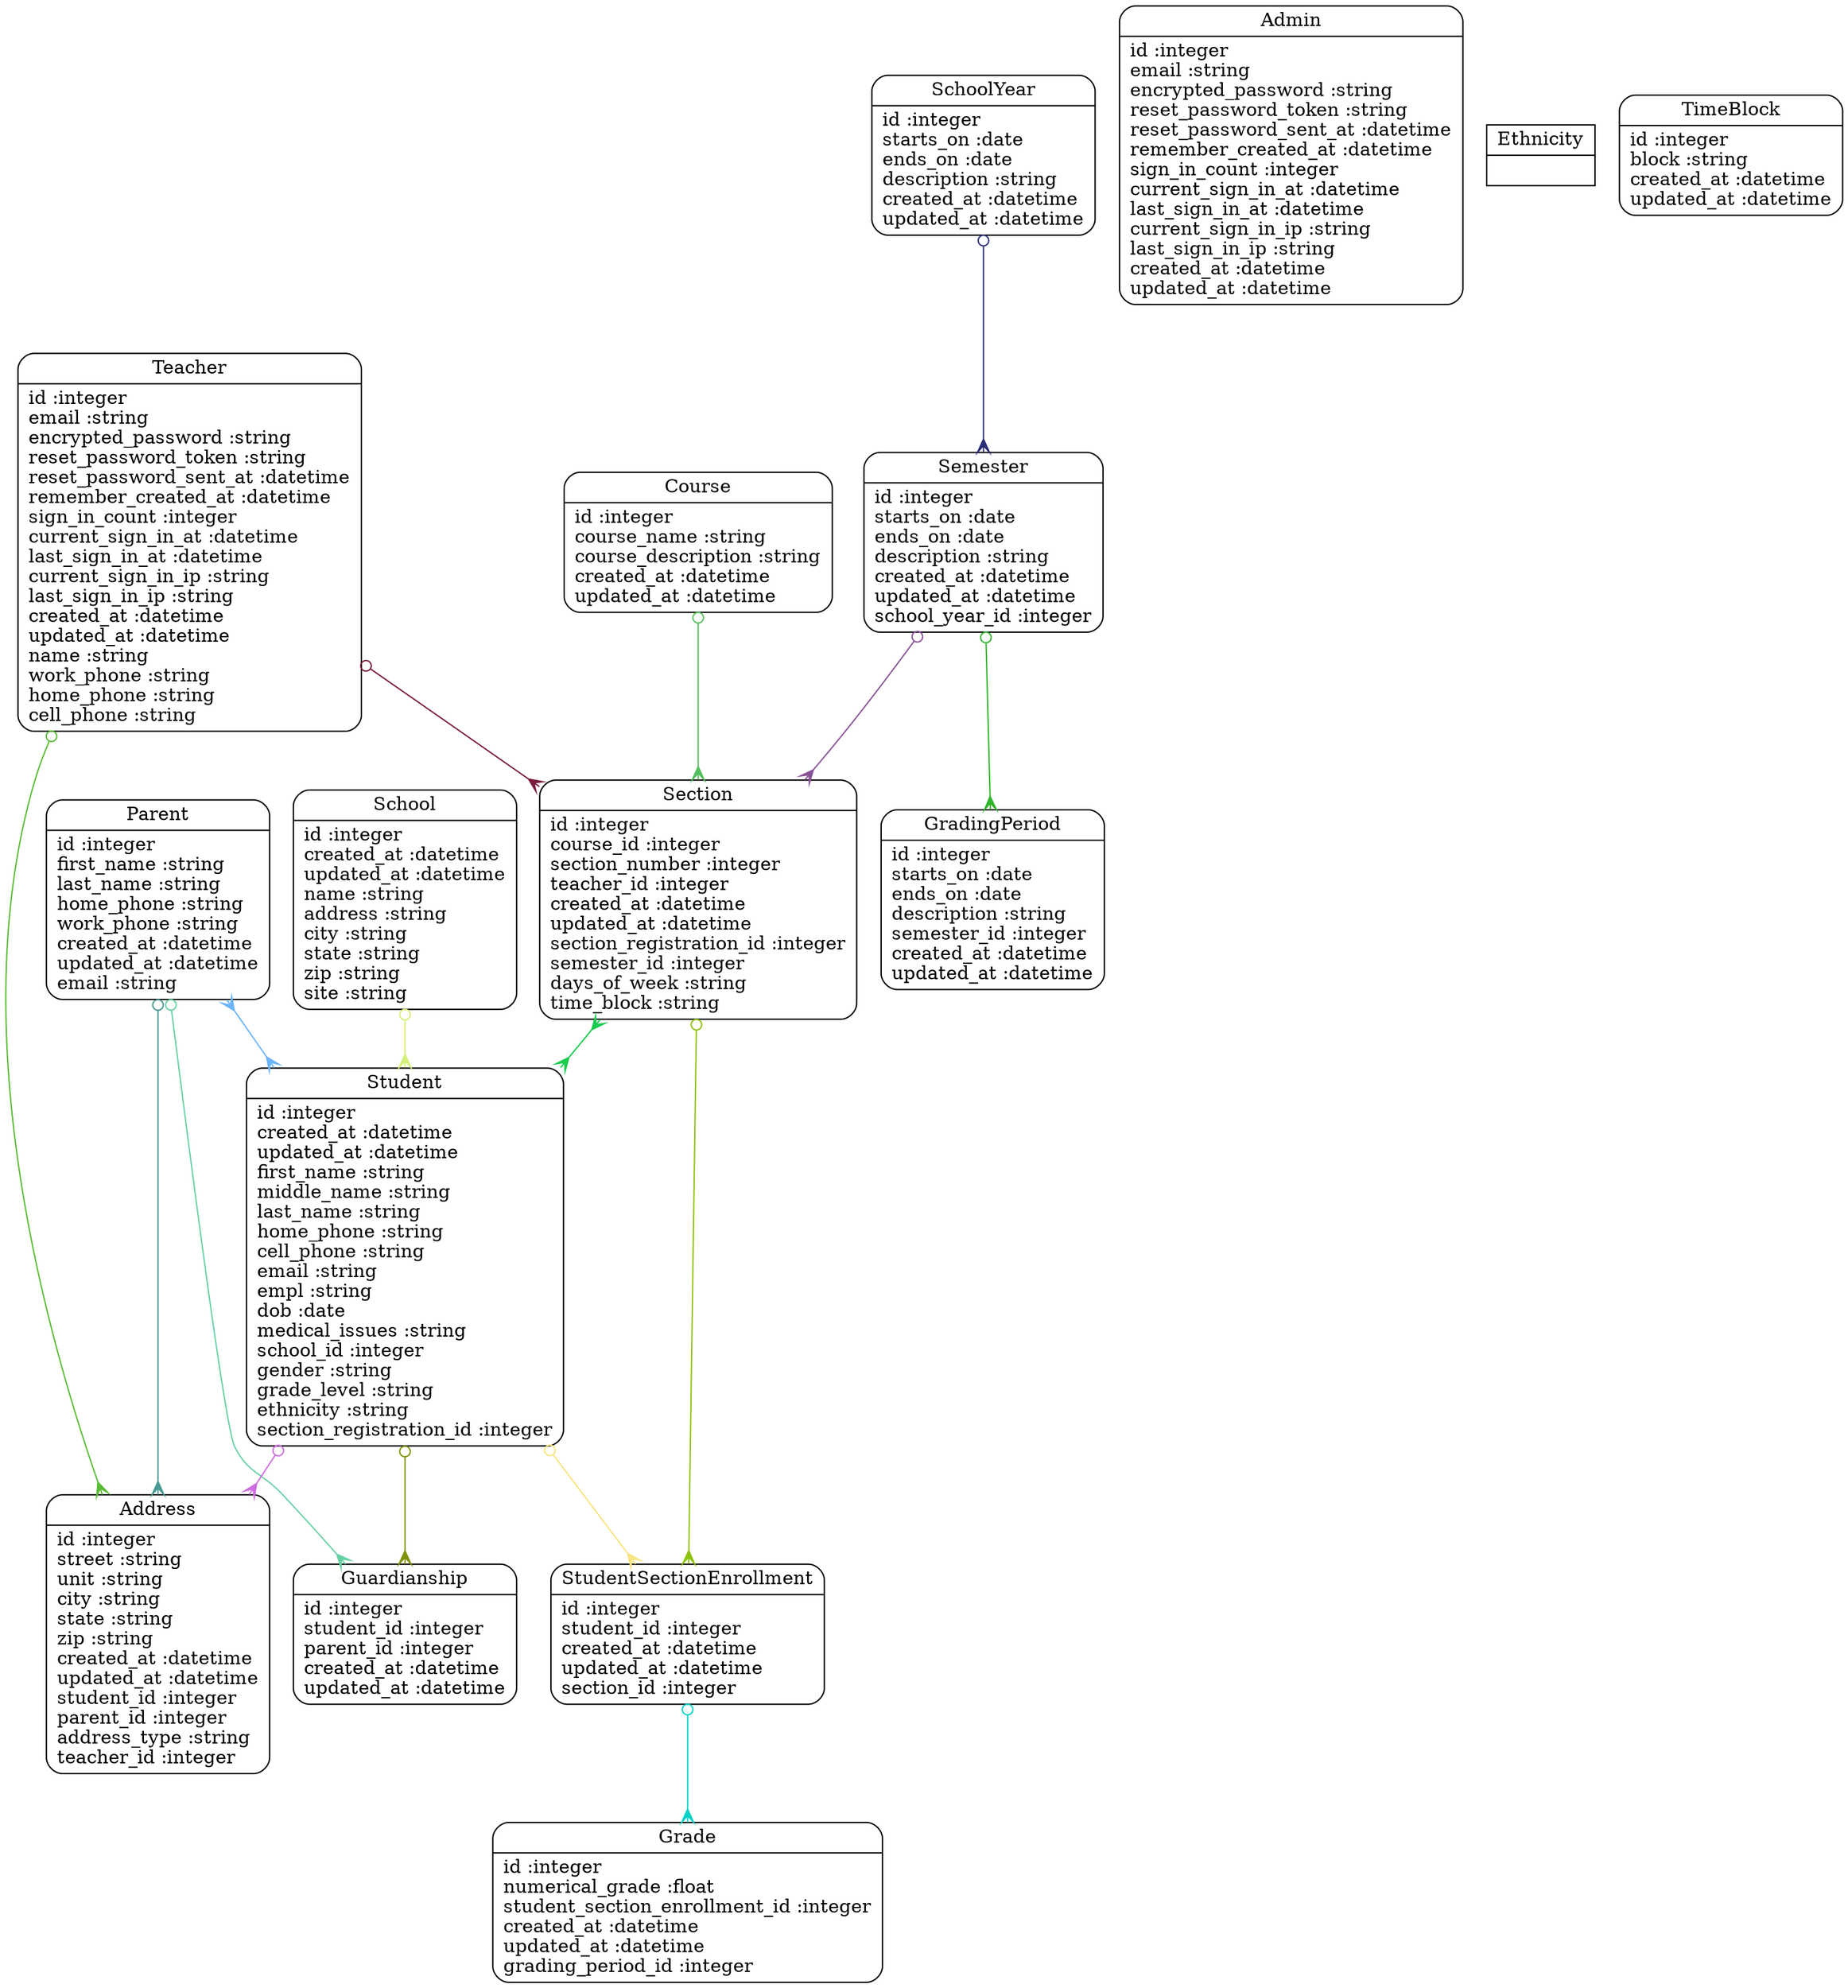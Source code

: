 digraph models_diagram {
	graph[overlap=false, splines=true]
	"Address" [shape=Mrecord, label="{Address|id :integer\lstreet :string\lunit :string\lcity :string\lstate :string\lzip :string\lcreated_at :datetime\lupdated_at :datetime\lstudent_id :integer\lparent_id :integer\laddress_type :string\lteacher_id :integer\l}"]
	"Admin" [shape=Mrecord, label="{Admin|id :integer\lemail :string\lencrypted_password :string\lreset_password_token :string\lreset_password_sent_at :datetime\lremember_created_at :datetime\lsign_in_count :integer\lcurrent_sign_in_at :datetime\llast_sign_in_at :datetime\lcurrent_sign_in_ip :string\llast_sign_in_ip :string\lcreated_at :datetime\lupdated_at :datetime\l}"]
	"Course" [shape=Mrecord, label="{Course|id :integer\lcourse_name :string\lcourse_description :string\lcreated_at :datetime\lupdated_at :datetime\l}"]
	"Ethnicity" [shape=record, label="{Ethnicity|}"]
	"Grade" [shape=Mrecord, label="{Grade|id :integer\lnumerical_grade :float\lstudent_section_enrollment_id :integer\lcreated_at :datetime\lupdated_at :datetime\lgrading_period_id :integer\l}"]
	"GradingPeriod" [shape=Mrecord, label="{GradingPeriod|id :integer\lstarts_on :date\lends_on :date\ldescription :string\lsemester_id :integer\lcreated_at :datetime\lupdated_at :datetime\l}"]
	"Guardianship" [shape=Mrecord, label="{Guardianship|id :integer\lstudent_id :integer\lparent_id :integer\lcreated_at :datetime\lupdated_at :datetime\l}"]
	"Parent" [shape=Mrecord, label="{Parent|id :integer\lfirst_name :string\llast_name :string\lhome_phone :string\lwork_phone :string\lcreated_at :datetime\lupdated_at :datetime\lemail :string\l}"]
	"School" [shape=Mrecord, label="{School|id :integer\lcreated_at :datetime\lupdated_at :datetime\lname :string\laddress :string\lcity :string\lstate :string\lzip :string\lsite :string\l}"]
	"SchoolYear" [shape=Mrecord, label="{SchoolYear|id :integer\lstarts_on :date\lends_on :date\ldescription :string\lcreated_at :datetime\lupdated_at :datetime\l}"]
	"Section" [shape=Mrecord, label="{Section|id :integer\lcourse_id :integer\lsection_number :integer\lteacher_id :integer\lcreated_at :datetime\lupdated_at :datetime\lsection_registration_id :integer\lsemester_id :integer\ldays_of_week :string\ltime_block :string\l}"]
	"Semester" [shape=Mrecord, label="{Semester|id :integer\lstarts_on :date\lends_on :date\ldescription :string\lcreated_at :datetime\lupdated_at :datetime\lschool_year_id :integer\l}"]
	"Student" [shape=Mrecord, label="{Student|id :integer\lcreated_at :datetime\lupdated_at :datetime\lfirst_name :string\lmiddle_name :string\llast_name :string\lhome_phone :string\lcell_phone :string\lemail :string\lempl :string\ldob :date\lmedical_issues :string\lschool_id :integer\lgender :string\lgrade_level :string\lethnicity :string\lsection_registration_id :integer\l}"]
	"StudentSectionEnrollment" [shape=Mrecord, label="{StudentSectionEnrollment|id :integer\lstudent_id :integer\lcreated_at :datetime\lupdated_at :datetime\lsection_id :integer\l}"]
	"Teacher" [shape=Mrecord, label="{Teacher|id :integer\lemail :string\lencrypted_password :string\lreset_password_token :string\lreset_password_sent_at :datetime\lremember_created_at :datetime\lsign_in_count :integer\lcurrent_sign_in_at :datetime\llast_sign_in_at :datetime\lcurrent_sign_in_ip :string\llast_sign_in_ip :string\lcreated_at :datetime\lupdated_at :datetime\lname :string\lwork_phone :string\lhome_phone :string\lcell_phone :string\l}"]
	"TimeBlock" [shape=Mrecord, label="{TimeBlock|id :integer\lblock :string\lcreated_at :datetime\lupdated_at :datetime\l}"]
	"Course" -> "Section" [arrowtail=odot, arrowhead=crow, dir=both color="#54BE5D"]
	"Parent" -> "Guardianship" [arrowtail=odot, arrowhead=crow, dir=both color="#67D1A3"]
	"Parent" -> "Student" [arrowtail=crow, arrowhead=crow, dir=both color="#6BB4FB"]
	"Parent" -> "Address" [arrowtail=odot, arrowhead=crow, dir=both color="#499993"]
	"School" -> "Student" [arrowtail=odot, arrowhead=crow, dir=both color="#D4F078"]
	"SchoolYear" -> "Semester" [arrowtail=odot, arrowhead=crow, dir=both color="#2A2D75"]
	"Section" -> "StudentSectionEnrollment" [arrowtail=odot, arrowhead=crow, dir=both color="#8EC30C"]
	"Section" -> "Student" [arrowtail=crow, arrowhead=crow, dir=both color="#1ACC4F"]
	"Semester" -> "Section" [arrowtail=odot, arrowhead=crow, dir=both color="#895398"]
	"Semester" -> "GradingPeriod" [arrowtail=odot, arrowhead=crow, dir=both color="#2FB42A"]
	"Student" -> "Guardianship" [arrowtail=odot, arrowhead=crow, dir=both color="#829206"]
	"Student" -> "Address" [arrowtail=odot, arrowhead=crow, dir=both color="#CE6DE1"]
	"Student" -> "StudentSectionEnrollment" [arrowtail=odot, arrowhead=crow, dir=both color="#F8E480"]
	"StudentSectionEnrollment" -> "Grade" [arrowtail=odot, arrowhead=crow, dir=both color="#02D3C7"]
	"Teacher" -> "Address" [arrowtail=odot, arrowhead=crow, dir=both color="#59BC33"]
	"Teacher" -> "Section" [arrowtail=odot, arrowhead=crow, dir=both color="#7A1B39"]
}
